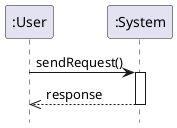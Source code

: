 @startuml
hide footbox

participant ":User" as user
participant ":System" as syst


user -> syst: sendRequest()
activate syst
syst -->> user: response
deactivate syst

@enduml
